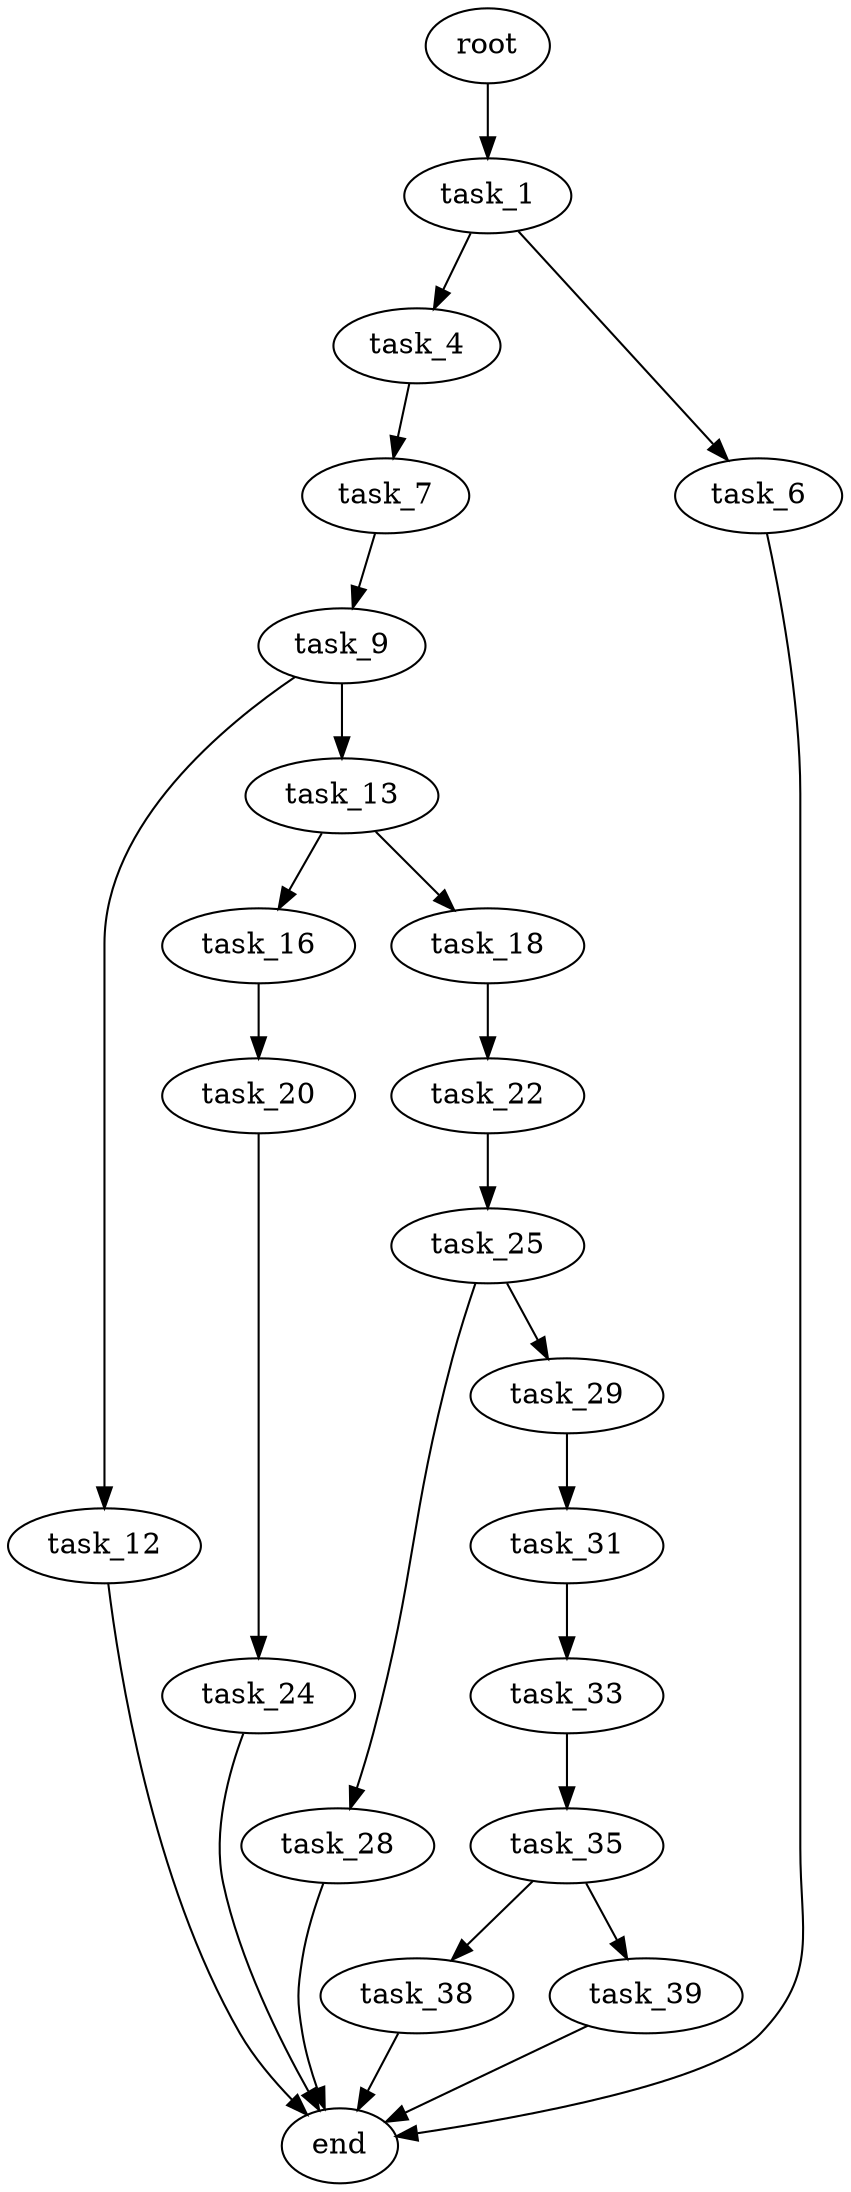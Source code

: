 digraph G {
  root [size="0.000000"];
  task_1 [size="549755813888.000000"];
  task_4 [size="38258910288.000000"];
  task_6 [size="7612926274.000000"];
  task_7 [size="68719476736.000000"];
  task_9 [size="20372822596.000000"];
  task_12 [size="8589934592.000000"];
  task_13 [size="782757789696.000000"];
  task_16 [size="31283451973.000000"];
  task_18 [size="28991029248.000000"];
  task_20 [size="34748908049.000000"];
  task_22 [size="43819182568.000000"];
  task_24 [size="134217728000.000000"];
  task_25 [size="15498299101.000000"];
  task_28 [size="588460461678.000000"];
  task_29 [size="782757789696.000000"];
  task_31 [size="8589934592.000000"];
  task_33 [size="114064797960.000000"];
  task_35 [size="7839900328.000000"];
  task_38 [size="1394674065.000000"];
  task_39 [size="5935574019.000000"];
  end [size="0.000000"];

  root -> task_1 [size="1.000000"];
  task_1 -> task_4 [size="536870912.000000"];
  task_1 -> task_6 [size="536870912.000000"];
  task_4 -> task_7 [size="679477248.000000"];
  task_6 -> end [size="1.000000"];
  task_7 -> task_9 [size="134217728.000000"];
  task_9 -> task_12 [size="33554432.000000"];
  task_9 -> task_13 [size="33554432.000000"];
  task_12 -> end [size="1.000000"];
  task_13 -> task_16 [size="679477248.000000"];
  task_13 -> task_18 [size="679477248.000000"];
  task_16 -> task_20 [size="536870912.000000"];
  task_18 -> task_22 [size="75497472.000000"];
  task_20 -> task_24 [size="679477248.000000"];
  task_22 -> task_25 [size="75497472.000000"];
  task_24 -> end [size="1.000000"];
  task_25 -> task_28 [size="536870912.000000"];
  task_25 -> task_29 [size="536870912.000000"];
  task_28 -> end [size="1.000000"];
  task_29 -> task_31 [size="679477248.000000"];
  task_31 -> task_33 [size="33554432.000000"];
  task_33 -> task_35 [size="134217728.000000"];
  task_35 -> task_38 [size="536870912.000000"];
  task_35 -> task_39 [size="536870912.000000"];
  task_38 -> end [size="1.000000"];
  task_39 -> end [size="1.000000"];
}
